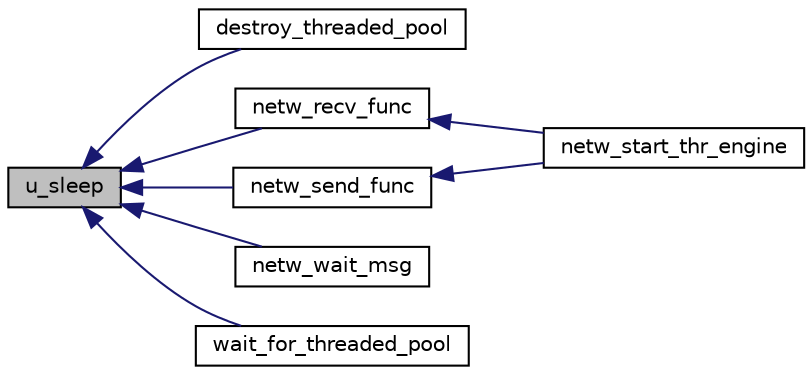 digraph G
{
  edge [fontname="Helvetica",fontsize="10",labelfontname="Helvetica",labelfontsize="10"];
  node [fontname="Helvetica",fontsize="10",shape=record];
  rankdir=LR;
  Node1 [label="u_sleep",height=0.2,width=0.4,color="black", fillcolor="grey75", style="filled" fontcolor="black"];
  Node1 -> Node2 [dir=back,color="midnightblue",fontsize="10",style="solid",fontname="Helvetica"];
  Node2 [label="destroy_threaded_pool",height=0.2,width=0.4,color="black", fillcolor="white", style="filled",URL="$n__thread__pool_8c.html#a68de18cbc3a359b563d91501afbdde7d",tooltip="delete a thread_pool, exit the threads and free the structs"];
  Node1 -> Node3 [dir=back,color="midnightblue",fontsize="10",style="solid",fontname="Helvetica"];
  Node3 [label="netw_recv_func",height=0.2,width=0.4,color="black", fillcolor="white", style="filled",URL="$n__network_8c.html#a63e06c0450013078c54bb4951e9438ac",tooltip="To Thread Receiving function."];
  Node3 -> Node4 [dir=back,color="midnightblue",fontsize="10",style="solid",fontname="Helvetica"];
  Node4 [label="netw_start_thr_engine",height=0.2,width=0.4,color="black", fillcolor="white", style="filled",URL="$n__network_8c.html#a0d300adbf6f3707a3b626e696e69440d",tooltip="Start the NETWORK netw Threaded Engine. Create a sending &amp; receiving thread."];
  Node1 -> Node5 [dir=back,color="midnightblue",fontsize="10",style="solid",fontname="Helvetica"];
  Node5 [label="netw_send_func",height=0.2,width=0.4,color="black", fillcolor="white", style="filled",URL="$n__network_8c.html#a2ef0aab7ff9fb531466a536773b53683",tooltip="Thread send function."];
  Node5 -> Node4 [dir=back,color="midnightblue",fontsize="10",style="solid",fontname="Helvetica"];
  Node1 -> Node6 [dir=back,color="midnightblue",fontsize="10",style="solid",fontname="Helvetica"];
  Node6 [label="netw_wait_msg",height=0.2,width=0.4,color="black", fillcolor="white", style="filled",URL="$n__network_8c.html#ace3b069637ff0f12809eca2fb1a0b696",tooltip="Wait a message from aimed NETWORK. Recheck each usec until a valid."];
  Node1 -> Node7 [dir=back,color="midnightblue",fontsize="10",style="solid",fontname="Helvetica"];
  Node7 [label="wait_for_threaded_pool",height=0.2,width=0.4,color="black", fillcolor="white", style="filled",URL="$n__thread__pool_8c.html#a992fc2a67a2d66733ccd10f7d9e2ead3",tooltip="Wait for all the launched process in the thread pool to terminate."];
}
